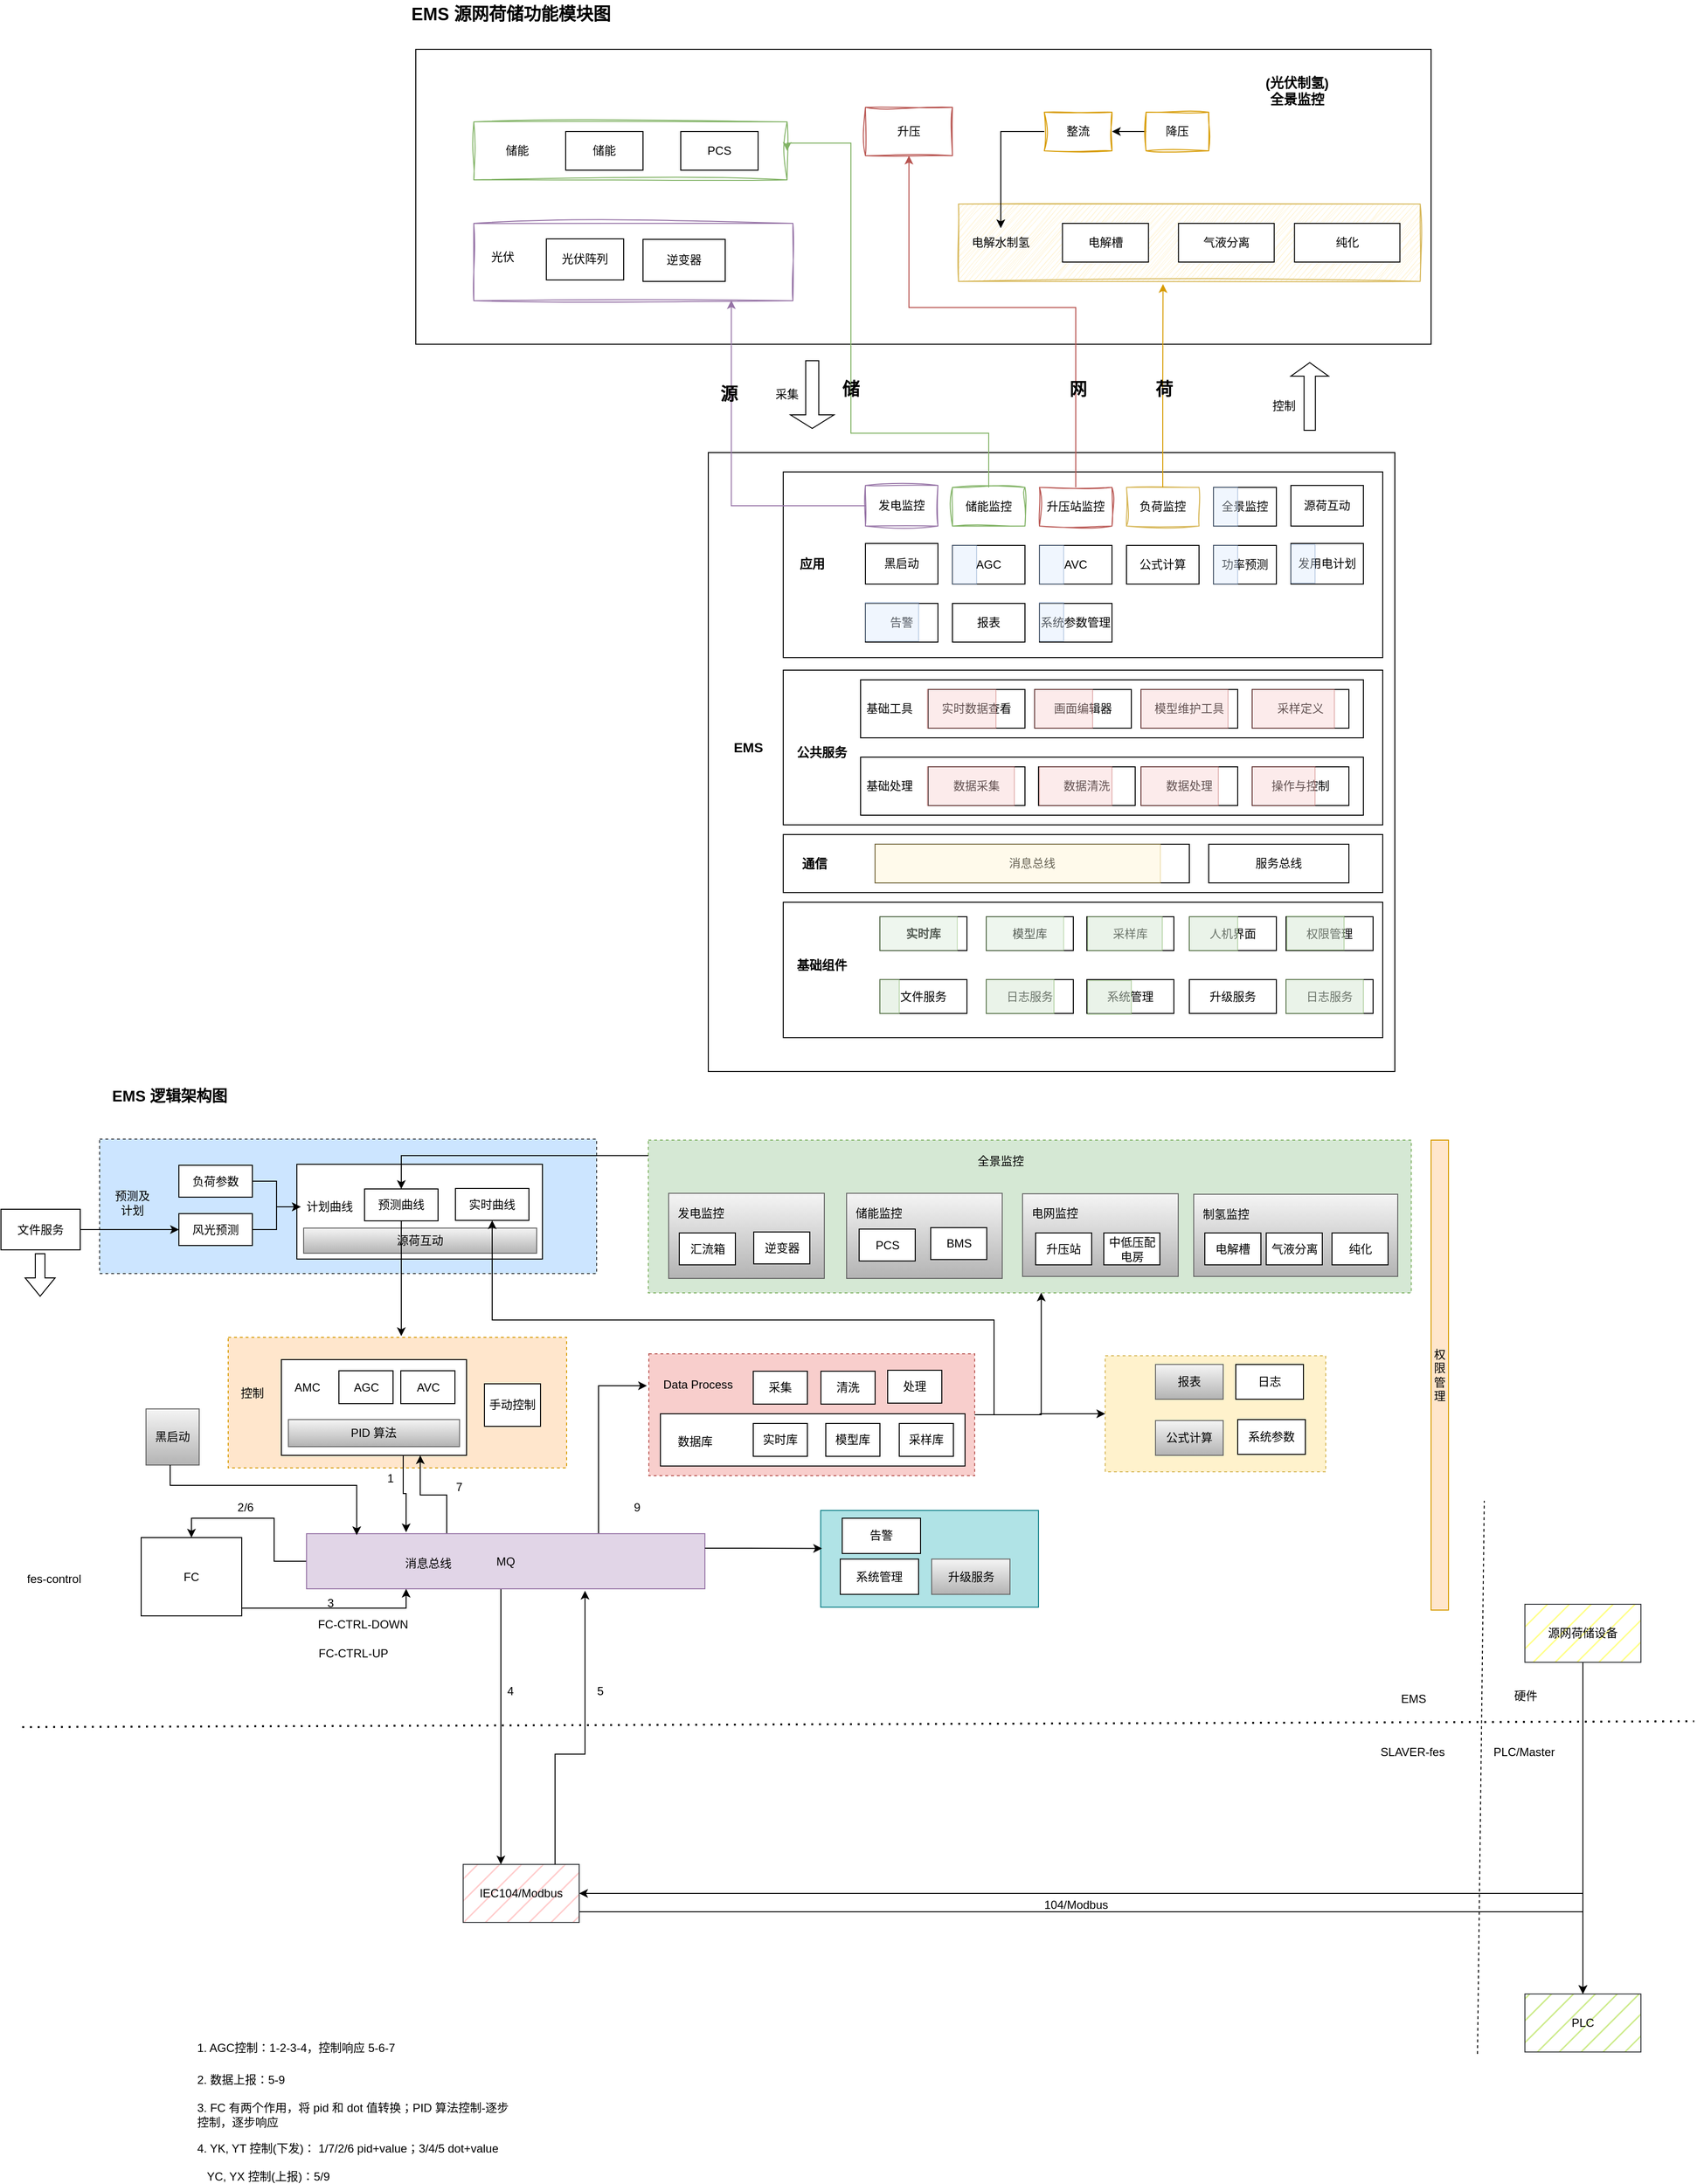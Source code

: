 <mxfile version="24.5.5" type="github">
  <diagram name="第 1 页" id="smMwHirfsZ6QMiGASpG9">
    <mxGraphModel dx="2466" dy="1519" grid="0" gridSize="10" guides="1" tooltips="1" connect="1" arrows="1" fold="1" page="0" pageScale="1" pageWidth="827" pageHeight="1169" math="0" shadow="0">
      <root>
        <mxCell id="0" />
        <mxCell id="1" parent="0" />
        <mxCell id="14JraEPWUSEua7F9-H_o-66" value="" style="rounded=0;whiteSpace=wrap;html=1;dashed=1;fillColor=#d5e8d4;strokeColor=#82b366;" vertex="1" parent="1">
          <mxGeometry x="340.5" y="1151" width="789" height="158" as="geometry" />
        </mxCell>
        <mxCell id="14JraEPWUSEua7F9-H_o-28" value="" style="rounded=0;whiteSpace=wrap;html=1;dashed=1;fillColor=#ffe6cc;strokeColor=#d79b00;" vertex="1" parent="1">
          <mxGeometry x="-94" y="1355" width="350" height="135" as="geometry" />
        </mxCell>
        <mxCell id="14JraEPWUSEua7F9-H_o-19" value="" style="rounded=0;whiteSpace=wrap;html=1;dashed=1;fillColor=#cce5ff;strokeColor=#36393d;fillStyle=solid;" vertex="1" parent="1">
          <mxGeometry x="-227" y="1150" width="514" height="139" as="geometry" />
        </mxCell>
        <mxCell id="14JraEPWUSEua7F9-H_o-15" value="" style="rounded=0;whiteSpace=wrap;html=1;" vertex="1" parent="1">
          <mxGeometry x="-23" y="1176" width="254" height="98" as="geometry" />
        </mxCell>
        <mxCell id="XLei9tXY5pJdT6jj4i4X-126" value="" style="rounded=0;whiteSpace=wrap;html=1;" parent="1" vertex="1">
          <mxGeometry x="100" y="23" width="1050" height="305" as="geometry" />
        </mxCell>
        <mxCell id="XLei9tXY5pJdT6jj4i4X-117" value="" style="rounded=0;whiteSpace=wrap;html=1;" parent="1" vertex="1">
          <mxGeometry x="402.5" y="440" width="710" height="640" as="geometry" />
        </mxCell>
        <mxCell id="XLei9tXY5pJdT6jj4i4X-113" value="" style="rounded=0;whiteSpace=wrap;html=1;fillColor=none;strokeColor=#9673a6;sketch=1;curveFitting=1;jiggle=2;" parent="1" vertex="1">
          <mxGeometry x="160" y="203" width="330" height="80" as="geometry" />
        </mxCell>
        <mxCell id="XLei9tXY5pJdT6jj4i4X-2" value="" style="rounded=0;whiteSpace=wrap;html=1;" parent="1" vertex="1">
          <mxGeometry x="480" y="905" width="620" height="140" as="geometry" />
        </mxCell>
        <mxCell id="XLei9tXY5pJdT6jj4i4X-3" value="文件服务" style="rounded=0;whiteSpace=wrap;html=1;" parent="1" vertex="1">
          <mxGeometry x="580" y="985" width="90" height="35" as="geometry" />
        </mxCell>
        <mxCell id="XLei9tXY5pJdT6jj4i4X-4" value="&lt;b&gt;实时库&lt;/b&gt;" style="rounded=0;whiteSpace=wrap;html=1;" parent="1" vertex="1">
          <mxGeometry x="580" y="920" width="90" height="35" as="geometry" />
        </mxCell>
        <mxCell id="XLei9tXY5pJdT6jj4i4X-5" value="日志服务" style="rounded=0;whiteSpace=wrap;html=1;" parent="1" vertex="1">
          <mxGeometry x="690" y="985" width="90" height="35" as="geometry" />
        </mxCell>
        <mxCell id="XLei9tXY5pJdT6jj4i4X-6" value="模型库" style="rounded=0;whiteSpace=wrap;html=1;" parent="1" vertex="1">
          <mxGeometry x="690" y="920" width="90" height="35" as="geometry" />
        </mxCell>
        <mxCell id="XLei9tXY5pJdT6jj4i4X-7" value="采样库" style="rounded=0;whiteSpace=wrap;html=1;" parent="1" vertex="1">
          <mxGeometry x="794" y="920" width="90" height="35" as="geometry" />
        </mxCell>
        <mxCell id="XLei9tXY5pJdT6jj4i4X-8" value="人机界面" style="rounded=0;whiteSpace=wrap;html=1;" parent="1" vertex="1">
          <mxGeometry x="900" y="920" width="90" height="35" as="geometry" />
        </mxCell>
        <mxCell id="XLei9tXY5pJdT6jj4i4X-9" value="权限管理" style="rounded=0;whiteSpace=wrap;html=1;" parent="1" vertex="1">
          <mxGeometry x="1000" y="920" width="90" height="35" as="geometry" />
        </mxCell>
        <mxCell id="XLei9tXY5pJdT6jj4i4X-10" value="系统管理" style="rounded=0;whiteSpace=wrap;html=1;" parent="1" vertex="1">
          <mxGeometry x="794" y="985" width="90" height="35" as="geometry" />
        </mxCell>
        <mxCell id="XLei9tXY5pJdT6jj4i4X-11" value="升级服务" style="rounded=0;whiteSpace=wrap;html=1;" parent="1" vertex="1">
          <mxGeometry x="900" y="985" width="90" height="35" as="geometry" />
        </mxCell>
        <mxCell id="XLei9tXY5pJdT6jj4i4X-12" value="日志服务" style="rounded=0;whiteSpace=wrap;html=1;" parent="1" vertex="1">
          <mxGeometry x="1000" y="985" width="90" height="35" as="geometry" />
        </mxCell>
        <mxCell id="XLei9tXY5pJdT6jj4i4X-13" value="&lt;b style=&quot;font-size: 13px;&quot;&gt;基础组件&lt;/b&gt;" style="text;html=1;align=center;verticalAlign=middle;whiteSpace=wrap;rounded=0;fontSize=13;" parent="1" vertex="1">
          <mxGeometry x="490" y="955" width="60" height="30" as="geometry" />
        </mxCell>
        <mxCell id="XLei9tXY5pJdT6jj4i4X-14" value="" style="rounded=0;whiteSpace=wrap;html=1;opacity=50;fillColor=#d5e8d4;strokeColor=#82b366;" parent="1" vertex="1">
          <mxGeometry x="1001" y="919.5" width="59" height="35" as="geometry" />
        </mxCell>
        <mxCell id="XLei9tXY5pJdT6jj4i4X-16" value="" style="rounded=0;whiteSpace=wrap;html=1;fillColor=#d5e8d4;strokeColor=#82b366;opacity=50;" parent="1" vertex="1">
          <mxGeometry x="900" y="920" width="50" height="35" as="geometry" />
        </mxCell>
        <mxCell id="XLei9tXY5pJdT6jj4i4X-17" value="" style="rounded=0;whiteSpace=wrap;html=1;fillColor=#d5e8d4;strokeColor=#82b366;opacity=50;" parent="1" vertex="1">
          <mxGeometry x="580" y="985" width="20" height="35" as="geometry" />
        </mxCell>
        <mxCell id="XLei9tXY5pJdT6jj4i4X-18" value="" style="rounded=0;whiteSpace=wrap;html=1;fillColor=#d5e8d4;strokeColor=#82b366;opacity=50;" parent="1" vertex="1">
          <mxGeometry x="690" y="985" width="70" height="35" as="geometry" />
        </mxCell>
        <mxCell id="XLei9tXY5pJdT6jj4i4X-19" value="" style="rounded=0;whiteSpace=wrap;html=1;fillColor=#d5e8d4;strokeColor=#82b366;opacity=50;" parent="1" vertex="1">
          <mxGeometry x="795" y="986" width="45" height="35" as="geometry" />
        </mxCell>
        <mxCell id="XLei9tXY5pJdT6jj4i4X-20" value="" style="rounded=0;whiteSpace=wrap;html=1;fillColor=#d5e8d4;strokeColor=#82b366;opacity=50;" parent="1" vertex="1">
          <mxGeometry x="1000" y="985" width="80" height="35" as="geometry" />
        </mxCell>
        <mxCell id="XLei9tXY5pJdT6jj4i4X-22" value="" style="rounded=0;whiteSpace=wrap;html=1;opacity=40;fillColor=#d5e8d4;strokeColor=#82b366;" parent="1" vertex="1">
          <mxGeometry x="580" y="920" width="80" height="35" as="geometry" />
        </mxCell>
        <mxCell id="XLei9tXY5pJdT6jj4i4X-23" value="" style="rounded=0;whiteSpace=wrap;html=1;opacity=40;fillColor=#d5e8d4;strokeColor=#82b366;" parent="1" vertex="1">
          <mxGeometry x="690" y="920" width="80" height="35" as="geometry" />
        </mxCell>
        <mxCell id="XLei9tXY5pJdT6jj4i4X-24" value="" style="rounded=0;whiteSpace=wrap;html=1;opacity=50;fillColor=#d5e8d4;strokeColor=#82b366;" parent="1" vertex="1">
          <mxGeometry x="795" y="920" width="77" height="35" as="geometry" />
        </mxCell>
        <mxCell id="XLei9tXY5pJdT6jj4i4X-25" value="" style="rounded=0;whiteSpace=wrap;html=1;" parent="1" vertex="1">
          <mxGeometry x="480" y="835" width="620" height="60" as="geometry" />
        </mxCell>
        <mxCell id="XLei9tXY5pJdT6jj4i4X-26" value="消息总线" style="rounded=0;whiteSpace=wrap;html=1;" parent="1" vertex="1">
          <mxGeometry x="575" y="845" width="325" height="40" as="geometry" />
        </mxCell>
        <mxCell id="XLei9tXY5pJdT6jj4i4X-27" value="服务总线" style="rounded=0;whiteSpace=wrap;html=1;" parent="1" vertex="1">
          <mxGeometry x="920" y="845" width="145" height="40" as="geometry" />
        </mxCell>
        <mxCell id="XLei9tXY5pJdT6jj4i4X-28" value="" style="rounded=0;whiteSpace=wrap;html=1;fillColor=#fff2cc;strokeColor=#d6b656;opacity=40;" parent="1" vertex="1">
          <mxGeometry x="575" y="845" width="295" height="40" as="geometry" />
        </mxCell>
        <mxCell id="XLei9tXY5pJdT6jj4i4X-29" value="&lt;b style=&quot;font-size: 13px;&quot;&gt;通信&lt;/b&gt;" style="text;html=1;align=center;verticalAlign=middle;whiteSpace=wrap;rounded=0;fontSize=13;" parent="1" vertex="1">
          <mxGeometry x="484" y="850" width="57" height="30" as="geometry" />
        </mxCell>
        <mxCell id="XLei9tXY5pJdT6jj4i4X-30" value="" style="rounded=0;whiteSpace=wrap;html=1;" parent="1" vertex="1">
          <mxGeometry x="480" y="665" width="620" height="160" as="geometry" />
        </mxCell>
        <mxCell id="XLei9tXY5pJdT6jj4i4X-31" value="" style="rounded=0;whiteSpace=wrap;html=1;" parent="1" vertex="1">
          <mxGeometry x="560" y="675" width="520" height="60" as="geometry" />
        </mxCell>
        <mxCell id="XLei9tXY5pJdT6jj4i4X-34" value="实时数据查看" style="rounded=0;whiteSpace=wrap;html=1;" parent="1" vertex="1">
          <mxGeometry x="630" y="685" width="100" height="40" as="geometry" />
        </mxCell>
        <mxCell id="XLei9tXY5pJdT6jj4i4X-35" value="画面编辑器" style="rounded=0;whiteSpace=wrap;html=1;" parent="1" vertex="1">
          <mxGeometry x="740" y="685" width="100" height="40" as="geometry" />
        </mxCell>
        <mxCell id="XLei9tXY5pJdT6jj4i4X-36" value="模型维护工具" style="rounded=0;whiteSpace=wrap;html=1;" parent="1" vertex="1">
          <mxGeometry x="850" y="685" width="100" height="40" as="geometry" />
        </mxCell>
        <mxCell id="XLei9tXY5pJdT6jj4i4X-37" value="采样定义" style="rounded=0;whiteSpace=wrap;html=1;" parent="1" vertex="1">
          <mxGeometry x="965" y="685" width="100" height="40" as="geometry" />
        </mxCell>
        <mxCell id="XLei9tXY5pJdT6jj4i4X-38" value="基础工具" style="text;html=1;align=center;verticalAlign=middle;whiteSpace=wrap;rounded=0;" parent="1" vertex="1">
          <mxGeometry x="560" y="690" width="60" height="30" as="geometry" />
        </mxCell>
        <mxCell id="XLei9tXY5pJdT6jj4i4X-39" value="" style="rounded=0;whiteSpace=wrap;html=1;" parent="1" vertex="1">
          <mxGeometry x="560" y="755" width="520" height="60" as="geometry" />
        </mxCell>
        <mxCell id="XLei9tXY5pJdT6jj4i4X-40" value="基础处理" style="text;html=1;align=center;verticalAlign=middle;whiteSpace=wrap;rounded=0;" parent="1" vertex="1">
          <mxGeometry x="560" y="770" width="60" height="30" as="geometry" />
        </mxCell>
        <mxCell id="XLei9tXY5pJdT6jj4i4X-41" value="数据采集" style="rounded=0;whiteSpace=wrap;html=1;" parent="1" vertex="1">
          <mxGeometry x="630" y="765" width="100" height="40" as="geometry" />
        </mxCell>
        <mxCell id="XLei9tXY5pJdT6jj4i4X-42" value="数据清洗" style="rounded=0;whiteSpace=wrap;html=1;" parent="1" vertex="1">
          <mxGeometry x="744" y="765" width="100" height="40" as="geometry" />
        </mxCell>
        <mxCell id="XLei9tXY5pJdT6jj4i4X-43" value="数据处理" style="rounded=0;whiteSpace=wrap;html=1;" parent="1" vertex="1">
          <mxGeometry x="850" y="765" width="100" height="40" as="geometry" />
        </mxCell>
        <mxCell id="XLei9tXY5pJdT6jj4i4X-44" value="操作与控制" style="rounded=0;whiteSpace=wrap;html=1;" parent="1" vertex="1">
          <mxGeometry x="965" y="765" width="100" height="40" as="geometry" />
        </mxCell>
        <mxCell id="XLei9tXY5pJdT6jj4i4X-45" value="&lt;b style=&quot;font-size: 13px;&quot;&gt;公共服务&lt;/b&gt;" style="text;html=1;align=center;verticalAlign=middle;whiteSpace=wrap;rounded=0;fontSize=13;" parent="1" vertex="1">
          <mxGeometry x="490" y="735" width="60" height="30" as="geometry" />
        </mxCell>
        <mxCell id="XLei9tXY5pJdT6jj4i4X-46" value="" style="rounded=0;whiteSpace=wrap;html=1;fillColor=#f8cecc;strokeColor=#b85450;opacity=40;" parent="1" vertex="1">
          <mxGeometry x="629" y="765" width="90" height="40" as="geometry" />
        </mxCell>
        <mxCell id="XLei9tXY5pJdT6jj4i4X-49" value="" style="rounded=0;whiteSpace=wrap;html=1;fillColor=#f8cecc;strokeColor=#b85450;opacity=40;" parent="1" vertex="1">
          <mxGeometry x="745" y="765" width="75" height="40" as="geometry" />
        </mxCell>
        <mxCell id="XLei9tXY5pJdT6jj4i4X-50" value="" style="rounded=0;whiteSpace=wrap;html=1;fillColor=#f8cecc;strokeColor=#b85450;opacity=40;" parent="1" vertex="1">
          <mxGeometry x="850" y="765" width="80" height="40" as="geometry" />
        </mxCell>
        <mxCell id="XLei9tXY5pJdT6jj4i4X-51" value="" style="rounded=0;whiteSpace=wrap;html=1;fillColor=#f8cecc;strokeColor=#b85450;opacity=40;" parent="1" vertex="1">
          <mxGeometry x="965" y="765" width="65" height="40" as="geometry" />
        </mxCell>
        <mxCell id="XLei9tXY5pJdT6jj4i4X-52" value="" style="rounded=0;whiteSpace=wrap;html=1;fillColor=#f8cecc;strokeColor=#b85450;opacity=40;" parent="1" vertex="1">
          <mxGeometry x="850" y="685" width="90" height="40" as="geometry" />
        </mxCell>
        <mxCell id="XLei9tXY5pJdT6jj4i4X-53" value="" style="rounded=0;whiteSpace=wrap;html=1;fillColor=#f8cecc;strokeColor=#b85450;opacity=40;" parent="1" vertex="1">
          <mxGeometry x="740" y="685" width="60" height="40" as="geometry" />
        </mxCell>
        <mxCell id="XLei9tXY5pJdT6jj4i4X-54" value="" style="rounded=0;whiteSpace=wrap;html=1;fillColor=#f8cecc;strokeColor=#b85450;opacity=40;" parent="1" vertex="1">
          <mxGeometry x="629" y="685" width="71" height="40" as="geometry" />
        </mxCell>
        <mxCell id="XLei9tXY5pJdT6jj4i4X-55" value="" style="rounded=0;whiteSpace=wrap;html=1;fillColor=#f8cecc;strokeColor=#b85450;opacity=40;" parent="1" vertex="1">
          <mxGeometry x="965" y="685" width="85" height="40" as="geometry" />
        </mxCell>
        <mxCell id="XLei9tXY5pJdT6jj4i4X-56" value="" style="rounded=0;whiteSpace=wrap;html=1;" parent="1" vertex="1">
          <mxGeometry x="480" y="460" width="620" height="192" as="geometry" />
        </mxCell>
        <mxCell id="XLei9tXY5pJdT6jj4i4X-57" value="发电监控" style="rounded=0;whiteSpace=wrap;html=1;fillColor=none;strokeColor=#9673a6;sketch=1;curveFitting=1;jiggle=2;" parent="1" vertex="1">
          <mxGeometry x="565" y="474" width="75" height="42" as="geometry" />
        </mxCell>
        <mxCell id="q_sPKe8q3S3xJa5Jk6cZ-3" style="edgeStyle=orthogonalEdgeStyle;rounded=0;orthogonalLoop=1;jettySize=auto;html=1;entryX=1;entryY=0.5;entryDx=0;entryDy=0;fillColor=#d5e8d4;strokeColor=#82b366;" parent="1" source="XLei9tXY5pJdT6jj4i4X-61" target="XLei9tXY5pJdT6jj4i4X-111" edge="1">
          <mxGeometry relative="1" as="geometry">
            <Array as="points">
              <mxPoint x="693" y="420" />
              <mxPoint x="550" y="420" />
              <mxPoint x="550" y="120" />
            </Array>
          </mxGeometry>
        </mxCell>
        <mxCell id="XLei9tXY5pJdT6jj4i4X-61" value="储能监控" style="rounded=0;whiteSpace=wrap;html=1;fillColor=none;strokeColor=#82b366;sketch=1;curveFitting=1;jiggle=2;" parent="1" vertex="1">
          <mxGeometry x="655" y="476" width="75" height="40" as="geometry" />
        </mxCell>
        <mxCell id="XLei9tXY5pJdT6jj4i4X-124" style="edgeStyle=orthogonalEdgeStyle;rounded=0;orthogonalLoop=1;jettySize=auto;html=1;entryX=0.5;entryY=1;entryDx=0;entryDy=0;fillColor=#f8cecc;strokeColor=#b85450;" parent="1" source="XLei9tXY5pJdT6jj4i4X-62" target="XLei9tXY5pJdT6jj4i4X-110" edge="1">
          <mxGeometry relative="1" as="geometry">
            <Array as="points">
              <mxPoint x="783" y="290" />
              <mxPoint x="610" y="290" />
            </Array>
          </mxGeometry>
        </mxCell>
        <mxCell id="XLei9tXY5pJdT6jj4i4X-62" value="升压站监控" style="rounded=0;whiteSpace=wrap;html=1;fillColor=none;strokeColor=#b85450;sketch=1;curveFitting=1;jiggle=2;" parent="1" vertex="1">
          <mxGeometry x="745" y="476" width="75" height="40" as="geometry" />
        </mxCell>
        <mxCell id="XLei9tXY5pJdT6jj4i4X-63" value="全景监控" style="rounded=0;whiteSpace=wrap;html=1;" parent="1" vertex="1">
          <mxGeometry x="925" y="476" width="65" height="40" as="geometry" />
        </mxCell>
        <mxCell id="XLei9tXY5pJdT6jj4i4X-64" value="源荷互动" style="rounded=0;whiteSpace=wrap;html=1;" parent="1" vertex="1">
          <mxGeometry x="1005" y="474" width="75" height="42" as="geometry" />
        </mxCell>
        <mxCell id="XLei9tXY5pJdT6jj4i4X-76" value="负荷监控" style="rounded=0;whiteSpace=wrap;html=1;fillColor=none;strokeColor=#d6b656;shadow=0;glass=0;sketch=1;curveFitting=1;jiggle=2;" parent="1" vertex="1">
          <mxGeometry x="835" y="476" width="75" height="40" as="geometry" />
        </mxCell>
        <mxCell id="XLei9tXY5pJdT6jj4i4X-77" value="黑启动" style="rounded=0;whiteSpace=wrap;html=1;" parent="1" vertex="1">
          <mxGeometry x="565" y="534" width="75" height="42" as="geometry" />
        </mxCell>
        <mxCell id="XLei9tXY5pJdT6jj4i4X-78" value="AGC" style="rounded=0;whiteSpace=wrap;html=1;" parent="1" vertex="1">
          <mxGeometry x="655" y="536" width="75" height="40" as="geometry" />
        </mxCell>
        <mxCell id="XLei9tXY5pJdT6jj4i4X-79" value="AVC" style="rounded=0;whiteSpace=wrap;html=1;" parent="1" vertex="1">
          <mxGeometry x="745" y="536" width="75" height="40" as="geometry" />
        </mxCell>
        <mxCell id="XLei9tXY5pJdT6jj4i4X-80" value="功率预测" style="rounded=0;whiteSpace=wrap;html=1;" parent="1" vertex="1">
          <mxGeometry x="925" y="536" width="65" height="40" as="geometry" />
        </mxCell>
        <mxCell id="XLei9tXY5pJdT6jj4i4X-81" value="发用电计划" style="rounded=0;whiteSpace=wrap;html=1;" parent="1" vertex="1">
          <mxGeometry x="1005" y="534" width="75" height="42" as="geometry" />
        </mxCell>
        <mxCell id="XLei9tXY5pJdT6jj4i4X-82" value="公式计算" style="rounded=0;whiteSpace=wrap;html=1;" parent="1" vertex="1">
          <mxGeometry x="835" y="536" width="75" height="40" as="geometry" />
        </mxCell>
        <mxCell id="XLei9tXY5pJdT6jj4i4X-84" value="告警" style="rounded=0;whiteSpace=wrap;html=1;" parent="1" vertex="1">
          <mxGeometry x="565" y="596" width="75" height="40" as="geometry" />
        </mxCell>
        <mxCell id="XLei9tXY5pJdT6jj4i4X-85" value="报表" style="rounded=0;whiteSpace=wrap;html=1;" parent="1" vertex="1">
          <mxGeometry x="655" y="596" width="75" height="40" as="geometry" />
        </mxCell>
        <mxCell id="XLei9tXY5pJdT6jj4i4X-88" value="系统参数管理" style="rounded=0;whiteSpace=wrap;html=1;" parent="1" vertex="1">
          <mxGeometry x="745" y="596" width="75" height="40" as="geometry" />
        </mxCell>
        <mxCell id="XLei9tXY5pJdT6jj4i4X-89" value="" style="rounded=0;whiteSpace=wrap;html=1;fillColor=#dae8fc;strokeColor=#6c8ebf;opacity=40;" parent="1" vertex="1">
          <mxGeometry x="655" y="536" width="25" height="40" as="geometry" />
        </mxCell>
        <mxCell id="XLei9tXY5pJdT6jj4i4X-90" value="" style="rounded=0;whiteSpace=wrap;html=1;fillColor=#dae8fc;strokeColor=#6c8ebf;opacity=40;" parent="1" vertex="1">
          <mxGeometry x="745" y="536" width="25" height="40" as="geometry" />
        </mxCell>
        <mxCell id="XLei9tXY5pJdT6jj4i4X-91" value="" style="rounded=0;whiteSpace=wrap;html=1;fillColor=#dae8fc;strokeColor=#6c8ebf;opacity=40;" parent="1" vertex="1">
          <mxGeometry x="925" y="536" width="25" height="40" as="geometry" />
        </mxCell>
        <mxCell id="XLei9tXY5pJdT6jj4i4X-92" value="" style="rounded=0;whiteSpace=wrap;html=1;fillColor=#dae8fc;strokeColor=#6c8ebf;opacity=40;" parent="1" vertex="1">
          <mxGeometry x="1005" y="535" width="25" height="40" as="geometry" />
        </mxCell>
        <mxCell id="XLei9tXY5pJdT6jj4i4X-93" value="" style="rounded=0;whiteSpace=wrap;html=1;fillColor=#dae8fc;strokeColor=#6c8ebf;opacity=40;" parent="1" vertex="1">
          <mxGeometry x="565" y="595" width="55" height="40" as="geometry" />
        </mxCell>
        <mxCell id="XLei9tXY5pJdT6jj4i4X-94" value="&lt;b style=&quot;font-size: 13px;&quot;&gt;应用&lt;/b&gt;" style="text;html=1;align=center;verticalAlign=middle;whiteSpace=wrap;rounded=0;fontSize=13;" parent="1" vertex="1">
          <mxGeometry x="480" y="540" width="60" height="30" as="geometry" />
        </mxCell>
        <mxCell id="XLei9tXY5pJdT6jj4i4X-95" value="" style="rounded=0;whiteSpace=wrap;html=1;fillColor=#dae8fc;strokeColor=#6c8ebf;opacity=40;" parent="1" vertex="1">
          <mxGeometry x="925" y="476" width="25" height="40" as="geometry" />
        </mxCell>
        <mxCell id="XLei9tXY5pJdT6jj4i4X-96" value="" style="rounded=0;whiteSpace=wrap;html=1;fillColor=#dae8fc;strokeColor=#6c8ebf;opacity=40;" parent="1" vertex="1">
          <mxGeometry x="745" y="595" width="25" height="40" as="geometry" />
        </mxCell>
        <mxCell id="XLei9tXY5pJdT6jj4i4X-97" value="" style="rounded=0;whiteSpace=wrap;html=1;fillColor=#fff2cc;strokeColor=#d6b656;sketch=1;curveFitting=1;jiggle=2;" parent="1" vertex="1">
          <mxGeometry x="661.25" y="183" width="477.5" height="80" as="geometry" />
        </mxCell>
        <mxCell id="XLei9tXY5pJdT6jj4i4X-98" value="电解槽" style="rounded=0;whiteSpace=wrap;html=1;" parent="1" vertex="1">
          <mxGeometry x="768.75" y="203" width="89" height="40" as="geometry" />
        </mxCell>
        <mxCell id="XLei9tXY5pJdT6jj4i4X-99" value="气液分离" style="rounded=0;whiteSpace=wrap;html=1;" parent="1" vertex="1">
          <mxGeometry x="888.75" y="203" width="99" height="40" as="geometry" />
        </mxCell>
        <mxCell id="XLei9tXY5pJdT6jj4i4X-100" value="纯化" style="rounded=0;whiteSpace=wrap;html=1;" parent="1" vertex="1">
          <mxGeometry x="1008.75" y="203" width="109" height="40" as="geometry" />
        </mxCell>
        <mxCell id="XLei9tXY5pJdT6jj4i4X-104" value="电解水制氢" style="text;html=1;align=center;verticalAlign=middle;whiteSpace=wrap;rounded=0;" parent="1" vertex="1">
          <mxGeometry x="670" y="208" width="70" height="30" as="geometry" />
        </mxCell>
        <mxCell id="XLei9tXY5pJdT6jj4i4X-107" value="光伏阵列" style="rounded=0;whiteSpace=wrap;html=1;" parent="1" vertex="1">
          <mxGeometry x="235" y="219" width="80" height="42.5" as="geometry" />
        </mxCell>
        <mxCell id="XLei9tXY5pJdT6jj4i4X-108" value="逆变器" style="rounded=0;whiteSpace=wrap;html=1;" parent="1" vertex="1">
          <mxGeometry x="335" y="219.5" width="85" height="43.5" as="geometry" />
        </mxCell>
        <mxCell id="XLei9tXY5pJdT6jj4i4X-110" value="升压" style="rounded=0;whiteSpace=wrap;html=1;fillColor=none;strokeColor=#b85450;sketch=1;curveFitting=1;jiggle=2;" parent="1" vertex="1">
          <mxGeometry x="565" y="83" width="90" height="50" as="geometry" />
        </mxCell>
        <mxCell id="XLei9tXY5pJdT6jj4i4X-111" value="" style="rounded=0;whiteSpace=wrap;html=1;fillColor=none;strokeColor=#82b366;sketch=1;curveFitting=1;jiggle=2;" parent="1" vertex="1">
          <mxGeometry x="160" y="98" width="324" height="60" as="geometry" />
        </mxCell>
        <mxCell id="XLei9tXY5pJdT6jj4i4X-112" value="光伏" style="text;html=1;align=center;verticalAlign=middle;whiteSpace=wrap;rounded=0;" parent="1" vertex="1">
          <mxGeometry x="160" y="223" width="60" height="30" as="geometry" />
        </mxCell>
        <mxCell id="XLei9tXY5pJdT6jj4i4X-114" value="储能" style="rounded=0;whiteSpace=wrap;html=1;" parent="1" vertex="1">
          <mxGeometry x="255" y="108" width="80" height="40" as="geometry" />
        </mxCell>
        <mxCell id="XLei9tXY5pJdT6jj4i4X-115" value="PCS" style="rounded=0;whiteSpace=wrap;html=1;" parent="1" vertex="1">
          <mxGeometry x="374" y="108" width="80" height="40" as="geometry" />
        </mxCell>
        <mxCell id="XLei9tXY5pJdT6jj4i4X-130" value="" style="edgeStyle=orthogonalEdgeStyle;rounded=0;orthogonalLoop=1;jettySize=auto;html=1;" parent="1" source="XLei9tXY5pJdT6jj4i4X-116" target="XLei9tXY5pJdT6jj4i4X-104" edge="1">
          <mxGeometry relative="1" as="geometry" />
        </mxCell>
        <mxCell id="XLei9tXY5pJdT6jj4i4X-116" value="整流" style="rounded=0;whiteSpace=wrap;html=1;fillColor=none;strokeColor=#d79b00;sketch=1;curveFitting=1;jiggle=2;" parent="1" vertex="1">
          <mxGeometry x="750" y="88" width="70" height="40" as="geometry" />
        </mxCell>
        <mxCell id="XLei9tXY5pJdT6jj4i4X-119" value="&lt;b style=&quot;font-size: 14px;&quot;&gt;&lt;font style=&quot;font-size: 14px;&quot;&gt;EMS&lt;/font&gt;&lt;/b&gt;" style="text;html=1;align=center;verticalAlign=middle;whiteSpace=wrap;rounded=0;fontSize=14;" parent="1" vertex="1">
          <mxGeometry x="414" y="730" width="60" height="30" as="geometry" />
        </mxCell>
        <mxCell id="XLei9tXY5pJdT6jj4i4X-121" style="edgeStyle=orthogonalEdgeStyle;rounded=0;orthogonalLoop=1;jettySize=auto;html=1;entryX=0.807;entryY=0.994;entryDx=0;entryDy=0;entryPerimeter=0;fillColor=#e1d5e7;strokeColor=#9673a6;" parent="1" source="XLei9tXY5pJdT6jj4i4X-57" target="XLei9tXY5pJdT6jj4i4X-113" edge="1">
          <mxGeometry relative="1" as="geometry" />
        </mxCell>
        <mxCell id="XLei9tXY5pJdT6jj4i4X-125" style="edgeStyle=orthogonalEdgeStyle;rounded=0;orthogonalLoop=1;jettySize=auto;html=1;entryX=0.443;entryY=1.035;entryDx=0;entryDy=0;entryPerimeter=0;fillColor=#ffe6cc;strokeColor=#d79b00;" parent="1" source="XLei9tXY5pJdT6jj4i4X-76" target="XLei9tXY5pJdT6jj4i4X-97" edge="1">
          <mxGeometry relative="1" as="geometry" />
        </mxCell>
        <mxCell id="XLei9tXY5pJdT6jj4i4X-131" value="&lt;b style=&quot;font-size: 14px;&quot;&gt;(光伏制氢)&lt;/b&gt;&lt;div&gt;&lt;b style=&quot;font-size: 14px;&quot;&gt;全景监控&lt;/b&gt;&lt;/div&gt;" style="text;html=1;align=center;verticalAlign=middle;whiteSpace=wrap;rounded=0;fontSize=14;" parent="1" vertex="1">
          <mxGeometry x="963" y="53" width="97" height="25" as="geometry" />
        </mxCell>
        <mxCell id="XLei9tXY5pJdT6jj4i4X-134" value="" style="shape=singleArrow;direction=south;whiteSpace=wrap;html=1;" parent="1" vertex="1">
          <mxGeometry x="487.5" y="345" width="45" height="70" as="geometry" />
        </mxCell>
        <mxCell id="XLei9tXY5pJdT6jj4i4X-135" value="" style="shape=singleArrow;direction=north;whiteSpace=wrap;html=1;" parent="1" vertex="1">
          <mxGeometry x="1005" y="347" width="39" height="70" as="geometry" />
        </mxCell>
        <mxCell id="XLei9tXY5pJdT6jj4i4X-136" value="采集" style="text;html=1;align=center;verticalAlign=middle;whiteSpace=wrap;rounded=0;" parent="1" vertex="1">
          <mxGeometry x="454" y="365" width="60" height="30" as="geometry" />
        </mxCell>
        <mxCell id="XLei9tXY5pJdT6jj4i4X-137" value="控制" style="text;html=1;align=center;verticalAlign=middle;whiteSpace=wrap;rounded=0;" parent="1" vertex="1">
          <mxGeometry x="967.5" y="377" width="60" height="30" as="geometry" />
        </mxCell>
        <mxCell id="q_sPKe8q3S3xJa5Jk6cZ-1" value="储能" style="text;html=1;align=center;verticalAlign=middle;whiteSpace=wrap;rounded=0;" parent="1" vertex="1">
          <mxGeometry x="175" y="113" width="60" height="30" as="geometry" />
        </mxCell>
        <mxCell id="q_sPKe8q3S3xJa5Jk6cZ-5" value="" style="edgeStyle=orthogonalEdgeStyle;rounded=0;orthogonalLoop=1;jettySize=auto;html=1;" parent="1" source="q_sPKe8q3S3xJa5Jk6cZ-4" target="XLei9tXY5pJdT6jj4i4X-116" edge="1">
          <mxGeometry relative="1" as="geometry" />
        </mxCell>
        <mxCell id="q_sPKe8q3S3xJa5Jk6cZ-4" value="降压" style="rounded=0;whiteSpace=wrap;html=1;fillColor=none;strokeColor=#d79b00;sketch=1;curveFitting=1;jiggle=2;" parent="1" vertex="1">
          <mxGeometry x="855.25" y="88" width="64.75" height="40" as="geometry" />
        </mxCell>
        <mxCell id="q_sPKe8q3S3xJa5Jk6cZ-17" value="源" style="text;html=1;align=center;verticalAlign=middle;whiteSpace=wrap;rounded=0;fontSize=18;fontStyle=1" parent="1" vertex="1">
          <mxGeometry x="394" y="365" width="60" height="30" as="geometry" />
        </mxCell>
        <mxCell id="q_sPKe8q3S3xJa5Jk6cZ-18" value="储" style="text;html=1;align=center;verticalAlign=middle;whiteSpace=wrap;rounded=0;fontSize=18;fontStyle=1" parent="1" vertex="1">
          <mxGeometry x="520" y="360" width="60" height="30" as="geometry" />
        </mxCell>
        <mxCell id="q_sPKe8q3S3xJa5Jk6cZ-19" value="网" style="text;html=1;align=center;verticalAlign=middle;whiteSpace=wrap;rounded=0;fontSize=18;fontStyle=1" parent="1" vertex="1">
          <mxGeometry x="755" y="360" width="60" height="30" as="geometry" />
        </mxCell>
        <mxCell id="q_sPKe8q3S3xJa5Jk6cZ-20" value="荷" style="text;html=1;align=center;verticalAlign=middle;whiteSpace=wrap;rounded=0;fontSize=18;fontStyle=1" parent="1" vertex="1">
          <mxGeometry x="844" y="360" width="60" height="30" as="geometry" />
        </mxCell>
        <mxCell id="cK4YAzCo4ckdNdjKXCYJ-29" style="edgeStyle=orthogonalEdgeStyle;rounded=0;orthogonalLoop=1;jettySize=auto;html=1;" parent="1" source="cK4YAzCo4ckdNdjKXCYJ-2" target="cK4YAzCo4ckdNdjKXCYJ-3" edge="1">
          <mxGeometry relative="1" as="geometry">
            <Array as="points">
              <mxPoint x="1307" y="1949" />
            </Array>
          </mxGeometry>
        </mxCell>
        <mxCell id="cK4YAzCo4ckdNdjKXCYJ-2" value="IEC104/Modbus" style="rounded=0;whiteSpace=wrap;html=1;fillColor=#ffcccc;strokeColor=#36393d;fillStyle=hatch;" parent="1" vertex="1">
          <mxGeometry x="149" y="1900" width="120" height="60" as="geometry" />
        </mxCell>
        <mxCell id="cK4YAzCo4ckdNdjKXCYJ-11" style="edgeStyle=orthogonalEdgeStyle;rounded=0;orthogonalLoop=1;jettySize=auto;html=1;entryX=1;entryY=0.5;entryDx=0;entryDy=0;" parent="1" source="cK4YAzCo4ckdNdjKXCYJ-3" target="cK4YAzCo4ckdNdjKXCYJ-2" edge="1">
          <mxGeometry relative="1" as="geometry">
            <Array as="points">
              <mxPoint x="458" y="1930" />
              <mxPoint x="458" y="1930" />
            </Array>
          </mxGeometry>
        </mxCell>
        <mxCell id="cK4YAzCo4ckdNdjKXCYJ-3" value="PLC" style="rounded=0;whiteSpace=wrap;html=1;fillColor=#cdeb8b;strokeColor=#36393d;fillStyle=hatch;" parent="1" vertex="1">
          <mxGeometry x="1247" y="2034" width="120" height="60" as="geometry" />
        </mxCell>
        <mxCell id="cK4YAzCo4ckdNdjKXCYJ-7" value="" style="endArrow=none;dashed=1;html=1;dashPattern=1 3;strokeWidth=2;rounded=0;" parent="1" edge="1">
          <mxGeometry width="50" height="50" relative="1" as="geometry">
            <mxPoint x="-307" y="1758" as="sourcePoint" />
            <mxPoint x="1422" y="1752" as="targetPoint" />
          </mxGeometry>
        </mxCell>
        <mxCell id="cK4YAzCo4ckdNdjKXCYJ-8" value="" style="endArrow=none;dashed=1;html=1;rounded=0;" parent="1" edge="1">
          <mxGeometry width="50" height="50" relative="1" as="geometry">
            <mxPoint x="1198" y="2096" as="sourcePoint" />
            <mxPoint x="1205" y="1524" as="targetPoint" />
          </mxGeometry>
        </mxCell>
        <mxCell id="cK4YAzCo4ckdNdjKXCYJ-13" style="edgeStyle=orthogonalEdgeStyle;rounded=0;orthogonalLoop=1;jettySize=auto;html=1;entryX=0.5;entryY=0;entryDx=0;entryDy=0;" parent="1" source="cK4YAzCo4ckdNdjKXCYJ-10" target="cK4YAzCo4ckdNdjKXCYJ-3" edge="1">
          <mxGeometry relative="1" as="geometry" />
        </mxCell>
        <mxCell id="cK4YAzCo4ckdNdjKXCYJ-10" value="源网荷储设备" style="rounded=0;whiteSpace=wrap;html=1;fillColor=#ffff88;strokeColor=#36393d;fillStyle=hatch;" parent="1" vertex="1">
          <mxGeometry x="1247" y="1631" width="120" height="60" as="geometry" />
        </mxCell>
        <mxCell id="cK4YAzCo4ckdNdjKXCYJ-12" value="104/Modbus" style="text;html=1;align=center;verticalAlign=middle;whiteSpace=wrap;rounded=0;" parent="1" vertex="1">
          <mxGeometry x="753" y="1927" width="60" height="30" as="geometry" />
        </mxCell>
        <mxCell id="cK4YAzCo4ckdNdjKXCYJ-14" value="EMS" style="text;html=1;align=center;verticalAlign=middle;whiteSpace=wrap;rounded=0;" parent="1" vertex="1">
          <mxGeometry x="1102" y="1714" width="60" height="30" as="geometry" />
        </mxCell>
        <mxCell id="cK4YAzCo4ckdNdjKXCYJ-15" value="SLAVER-fes" style="text;html=1;align=center;verticalAlign=middle;whiteSpace=wrap;rounded=0;" parent="1" vertex="1">
          <mxGeometry x="1090" y="1769" width="82" height="30" as="geometry" />
        </mxCell>
        <mxCell id="cK4YAzCo4ckdNdjKXCYJ-23" style="edgeStyle=orthogonalEdgeStyle;rounded=0;orthogonalLoop=1;jettySize=auto;html=1;" parent="1" edge="1">
          <mxGeometry relative="1" as="geometry">
            <mxPoint x="87" y="1476" as="sourcePoint" />
            <mxPoint x="90" y="1556.5" as="targetPoint" />
            <Array as="points">
              <mxPoint x="87" y="1516.5" />
              <mxPoint x="90" y="1516.5" />
            </Array>
          </mxGeometry>
        </mxCell>
        <mxCell id="cK4YAzCo4ckdNdjKXCYJ-19" value="" style="rounded=0;whiteSpace=wrap;html=1;" parent="1" vertex="1">
          <mxGeometry x="-39" y="1378" width="191.5" height="99" as="geometry" />
        </mxCell>
        <mxCell id="cK4YAzCo4ckdNdjKXCYJ-26" style="edgeStyle=orthogonalEdgeStyle;rounded=0;orthogonalLoop=1;jettySize=auto;html=1;entryX=0.5;entryY=0;entryDx=0;entryDy=0;" parent="1" source="cK4YAzCo4ckdNdjKXCYJ-20" target="cK4YAzCo4ckdNdjKXCYJ-21" edge="1">
          <mxGeometry relative="1" as="geometry" />
        </mxCell>
        <mxCell id="cK4YAzCo4ckdNdjKXCYJ-28" style="edgeStyle=orthogonalEdgeStyle;rounded=0;orthogonalLoop=1;jettySize=auto;html=1;" parent="1" source="cK4YAzCo4ckdNdjKXCYJ-20" target="cK4YAzCo4ckdNdjKXCYJ-2" edge="1">
          <mxGeometry relative="1" as="geometry">
            <Array as="points">
              <mxPoint x="188" y="1833" />
              <mxPoint x="188" y="1833" />
            </Array>
          </mxGeometry>
        </mxCell>
        <mxCell id="cK4YAzCo4ckdNdjKXCYJ-36" style="edgeStyle=orthogonalEdgeStyle;rounded=0;orthogonalLoop=1;jettySize=auto;html=1;entryX=0.75;entryY=1;entryDx=0;entryDy=0;" parent="1" source="cK4YAzCo4ckdNdjKXCYJ-20" target="cK4YAzCo4ckdNdjKXCYJ-19" edge="1">
          <mxGeometry relative="1" as="geometry">
            <Array as="points">
              <mxPoint x="132" y="1518" />
            </Array>
          </mxGeometry>
        </mxCell>
        <mxCell id="cK4YAzCo4ckdNdjKXCYJ-41" style="edgeStyle=orthogonalEdgeStyle;rounded=0;orthogonalLoop=1;jettySize=auto;html=1;" parent="1" source="cK4YAzCo4ckdNdjKXCYJ-20" edge="1">
          <mxGeometry relative="1" as="geometry">
            <Array as="points">
              <mxPoint x="289" y="1540" />
              <mxPoint x="289" y="1540" />
            </Array>
            <mxPoint x="339" y="1405" as="targetPoint" />
          </mxGeometry>
        </mxCell>
        <mxCell id="cK4YAzCo4ckdNdjKXCYJ-20" value="MQ" style="rounded=0;whiteSpace=wrap;html=1;fillColor=#e1d5e7;strokeColor=#9673a6;" parent="1" vertex="1">
          <mxGeometry x="-13" y="1558" width="412" height="57" as="geometry" />
        </mxCell>
        <mxCell id="14JraEPWUSEua7F9-H_o-90" style="edgeStyle=orthogonalEdgeStyle;rounded=0;orthogonalLoop=1;jettySize=auto;html=1;entryX=0.25;entryY=1;entryDx=0;entryDy=0;" edge="1" parent="1" source="cK4YAzCo4ckdNdjKXCYJ-21" target="cK4YAzCo4ckdNdjKXCYJ-20">
          <mxGeometry relative="1" as="geometry">
            <Array as="points">
              <mxPoint x="90" y="1635" />
            </Array>
          </mxGeometry>
        </mxCell>
        <mxCell id="cK4YAzCo4ckdNdjKXCYJ-21" value="FC" style="rounded=0;whiteSpace=wrap;html=1;" parent="1" vertex="1">
          <mxGeometry x="-184" y="1562" width="104" height="81" as="geometry" />
        </mxCell>
        <mxCell id="14JraEPWUSEua7F9-H_o-87" style="edgeStyle=orthogonalEdgeStyle;rounded=0;orthogonalLoop=1;jettySize=auto;html=1;entryX=0;entryY=0.5;entryDx=0;entryDy=0;" edge="1" parent="1" source="cK4YAzCo4ckdNdjKXCYJ-22" target="14JraEPWUSEua7F9-H_o-76">
          <mxGeometry relative="1" as="geometry" />
        </mxCell>
        <mxCell id="cK4YAzCo4ckdNdjKXCYJ-22" value="" style="rounded=0;whiteSpace=wrap;html=1;dashed=1;fillColor=#f8cecc;strokeColor=#b85450;" parent="1" vertex="1">
          <mxGeometry x="341" y="1372" width="337" height="126" as="geometry" />
        </mxCell>
        <mxCell id="cK4YAzCo4ckdNdjKXCYJ-31" value="2/6" style="text;html=1;align=center;verticalAlign=middle;whiteSpace=wrap;rounded=0;" parent="1" vertex="1">
          <mxGeometry x="-106" y="1516" width="60" height="30" as="geometry" />
        </mxCell>
        <mxCell id="cK4YAzCo4ckdNdjKXCYJ-32" value="3" style="text;html=1;align=center;verticalAlign=middle;whiteSpace=wrap;rounded=0;" parent="1" vertex="1">
          <mxGeometry x="-18" y="1615" width="60" height="30" as="geometry" />
        </mxCell>
        <mxCell id="cK4YAzCo4ckdNdjKXCYJ-33" value="4" style="text;html=1;align=center;verticalAlign=middle;whiteSpace=wrap;rounded=0;" parent="1" vertex="1">
          <mxGeometry x="168" y="1706" width="60" height="30" as="geometry" />
        </mxCell>
        <mxCell id="cK4YAzCo4ckdNdjKXCYJ-34" style="edgeStyle=orthogonalEdgeStyle;rounded=0;orthogonalLoop=1;jettySize=auto;html=1;" parent="1" source="cK4YAzCo4ckdNdjKXCYJ-2" edge="1">
          <mxGeometry relative="1" as="geometry">
            <Array as="points">
              <mxPoint x="244" y="1786" />
              <mxPoint x="275" y="1786" />
            </Array>
            <mxPoint x="275" y="1617" as="targetPoint" />
          </mxGeometry>
        </mxCell>
        <mxCell id="cK4YAzCo4ckdNdjKXCYJ-35" value="5" style="text;html=1;align=center;verticalAlign=middle;whiteSpace=wrap;rounded=0;" parent="1" vertex="1">
          <mxGeometry x="261" y="1706" width="60" height="30" as="geometry" />
        </mxCell>
        <mxCell id="cK4YAzCo4ckdNdjKXCYJ-39" value="1" style="text;html=1;align=center;verticalAlign=middle;whiteSpace=wrap;rounded=0;" parent="1" vertex="1">
          <mxGeometry x="44" y="1486" width="60" height="30" as="geometry" />
        </mxCell>
        <mxCell id="cK4YAzCo4ckdNdjKXCYJ-40" value="7" style="text;html=1;align=center;verticalAlign=middle;whiteSpace=wrap;rounded=0;" parent="1" vertex="1">
          <mxGeometry x="115" y="1495" width="60" height="30" as="geometry" />
        </mxCell>
        <mxCell id="cK4YAzCo4ckdNdjKXCYJ-42" value="9" style="text;html=1;align=center;verticalAlign=middle;whiteSpace=wrap;rounded=0;" parent="1" vertex="1">
          <mxGeometry x="299" y="1516" width="60" height="30" as="geometry" />
        </mxCell>
        <mxCell id="cK4YAzCo4ckdNdjKXCYJ-43" value="fes-control" style="text;html=1;align=center;verticalAlign=middle;whiteSpace=wrap;rounded=0;" parent="1" vertex="1">
          <mxGeometry x="-324" y="1581" width="100" height="48" as="geometry" />
        </mxCell>
        <mxCell id="cK4YAzCo4ckdNdjKXCYJ-44" value="1. AGC控制：1-2-3-4，控制响应 5-6-7" style="text;html=1;align=left;verticalAlign=middle;whiteSpace=wrap;rounded=0;" parent="1" vertex="1">
          <mxGeometry x="-128" y="2075" width="335" height="30" as="geometry" />
        </mxCell>
        <mxCell id="cK4YAzCo4ckdNdjKXCYJ-45" value="2. 数据上报：5-9" style="text;html=1;align=left;verticalAlign=middle;whiteSpace=wrap;rounded=0;" parent="1" vertex="1">
          <mxGeometry x="-128" y="2108" width="335" height="30" as="geometry" />
        </mxCell>
        <mxCell id="cK4YAzCo4ckdNdjKXCYJ-46" value="3. FC 有两个作用，将 pid 和 dot 值转换；PID 算法控制-逐步控制，逐步响应" style="text;html=1;align=left;verticalAlign=middle;whiteSpace=wrap;rounded=0;" parent="1" vertex="1">
          <mxGeometry x="-128" y="2144" width="335" height="30" as="geometry" />
        </mxCell>
        <mxCell id="cK4YAzCo4ckdNdjKXCYJ-47" value="FC-CTRL-DOWN" style="text;html=1;align=center;verticalAlign=middle;whiteSpace=wrap;rounded=0;" parent="1" vertex="1">
          <mxGeometry x="-18" y="1637" width="127" height="30" as="geometry" />
        </mxCell>
        <mxCell id="cK4YAzCo4ckdNdjKXCYJ-48" value="FC-CTRL-UP" style="text;html=1;align=center;verticalAlign=middle;whiteSpace=wrap;rounded=0;" parent="1" vertex="1">
          <mxGeometry x="-28" y="1667" width="127" height="30" as="geometry" />
        </mxCell>
        <mxCell id="cK4YAzCo4ckdNdjKXCYJ-49" value="4. YK, YT 控制(下发)： 1/7/2/6 pid+value；3/4/5 dot+value&lt;br&gt;&lt;br&gt;&amp;nbsp; &amp;nbsp;YC, YX 控制(上报)：5/9" style="text;html=1;align=left;verticalAlign=middle;whiteSpace=wrap;rounded=0;" parent="1" vertex="1">
          <mxGeometry x="-128" y="2193" width="335" height="30" as="geometry" />
        </mxCell>
        <mxCell id="14JraEPWUSEua7F9-H_o-1" value="采集" style="rounded=0;whiteSpace=wrap;html=1;" vertex="1" parent="1">
          <mxGeometry x="449" y="1390" width="56" height="34" as="geometry" />
        </mxCell>
        <mxCell id="14JraEPWUSEua7F9-H_o-2" value="清洗" style="rounded=0;whiteSpace=wrap;html=1;" vertex="1" parent="1">
          <mxGeometry x="519" y="1390" width="56" height="34" as="geometry" />
        </mxCell>
        <mxCell id="14JraEPWUSEua7F9-H_o-3" value="处理" style="rounded=0;whiteSpace=wrap;html=1;" vertex="1" parent="1">
          <mxGeometry x="588" y="1389" width="56" height="34" as="geometry" />
        </mxCell>
        <mxCell id="14JraEPWUSEua7F9-H_o-4" value="Data Process" style="text;html=1;align=center;verticalAlign=middle;whiteSpace=wrap;rounded=0;" vertex="1" parent="1">
          <mxGeometry x="347" y="1389" width="90" height="30" as="geometry" />
        </mxCell>
        <mxCell id="14JraEPWUSEua7F9-H_o-5" value="AGC" style="rounded=0;whiteSpace=wrap;html=1;" vertex="1" parent="1">
          <mxGeometry x="20.5" y="1389.5" width="56" height="34" as="geometry" />
        </mxCell>
        <mxCell id="14JraEPWUSEua7F9-H_o-6" value="AVC" style="rounded=0;whiteSpace=wrap;html=1;" vertex="1" parent="1">
          <mxGeometry x="84.5" y="1389.5" width="56" height="34" as="geometry" />
        </mxCell>
        <mxCell id="14JraEPWUSEua7F9-H_o-7" value="AMC" style="text;html=1;align=center;verticalAlign=middle;whiteSpace=wrap;rounded=0;" vertex="1" parent="1">
          <mxGeometry x="-42.5" y="1392" width="60" height="30" as="geometry" />
        </mxCell>
        <mxCell id="14JraEPWUSEua7F9-H_o-8" value="消息总线" style="text;html=1;align=center;verticalAlign=middle;whiteSpace=wrap;rounded=0;" vertex="1" parent="1">
          <mxGeometry x="83" y="1574" width="60" height="30" as="geometry" />
        </mxCell>
        <mxCell id="14JraEPWUSEua7F9-H_o-18" style="edgeStyle=orthogonalEdgeStyle;rounded=0;orthogonalLoop=1;jettySize=auto;html=1;entryX=0;entryY=0.5;entryDx=0;entryDy=0;" edge="1" parent="1" source="14JraEPWUSEua7F9-H_o-9" target="14JraEPWUSEua7F9-H_o-16">
          <mxGeometry relative="1" as="geometry" />
        </mxCell>
        <mxCell id="14JraEPWUSEua7F9-H_o-9" value="风光预测" style="rounded=0;whiteSpace=wrap;html=1;" vertex="1" parent="1">
          <mxGeometry x="-145" y="1227" width="76" height="33" as="geometry" />
        </mxCell>
        <mxCell id="14JraEPWUSEua7F9-H_o-17" style="edgeStyle=orthogonalEdgeStyle;rounded=0;orthogonalLoop=1;jettySize=auto;html=1;entryX=0;entryY=0.5;entryDx=0;entryDy=0;" edge="1" parent="1" source="14JraEPWUSEua7F9-H_o-12" target="14JraEPWUSEua7F9-H_o-16">
          <mxGeometry relative="1" as="geometry" />
        </mxCell>
        <mxCell id="14JraEPWUSEua7F9-H_o-12" value="负荷参数" style="rounded=0;whiteSpace=wrap;html=1;" vertex="1" parent="1">
          <mxGeometry x="-145" y="1177" width="76" height="33" as="geometry" />
        </mxCell>
        <mxCell id="14JraEPWUSEua7F9-H_o-13" value="预测曲线" style="rounded=0;whiteSpace=wrap;html=1;" vertex="1" parent="1">
          <mxGeometry x="47" y="1201.5" width="76" height="33" as="geometry" />
        </mxCell>
        <mxCell id="14JraEPWUSEua7F9-H_o-14" value="实时曲线" style="rounded=0;whiteSpace=wrap;html=1;" vertex="1" parent="1">
          <mxGeometry x="141" y="1201" width="76" height="33" as="geometry" />
        </mxCell>
        <mxCell id="14JraEPWUSEua7F9-H_o-16" value="计划曲线" style="text;html=1;align=center;verticalAlign=middle;whiteSpace=wrap;rounded=0;" vertex="1" parent="1">
          <mxGeometry x="-19" y="1205" width="60" height="30" as="geometry" />
        </mxCell>
        <mxCell id="14JraEPWUSEua7F9-H_o-27" value="手动控制" style="rounded=0;whiteSpace=wrap;html=1;" vertex="1" parent="1">
          <mxGeometry x="171" y="1403" width="58" height="44" as="geometry" />
        </mxCell>
        <mxCell id="14JraEPWUSEua7F9-H_o-29" value="控制" style="text;html=1;align=center;verticalAlign=middle;whiteSpace=wrap;rounded=0;" vertex="1" parent="1">
          <mxGeometry x="-99" y="1398" width="60" height="30" as="geometry" />
        </mxCell>
        <mxCell id="14JraEPWUSEua7F9-H_o-33" value="PID 算法" style="rounded=0;whiteSpace=wrap;html=1;fillColor=#f5f5f5;gradientColor=#b3b3b3;strokeColor=#666666;" vertex="1" parent="1">
          <mxGeometry x="-31.75" y="1440" width="177" height="28" as="geometry" />
        </mxCell>
        <mxCell id="14JraEPWUSEua7F9-H_o-34" value="" style="rounded=0;whiteSpace=wrap;html=1;" vertex="1" parent="1">
          <mxGeometry x="353" y="1434" width="315" height="54" as="geometry" />
        </mxCell>
        <mxCell id="14JraEPWUSEua7F9-H_o-36" value="实时库" style="rounded=0;whiteSpace=wrap;html=1;" vertex="1" parent="1">
          <mxGeometry x="449" y="1444" width="56" height="34" as="geometry" />
        </mxCell>
        <mxCell id="14JraEPWUSEua7F9-H_o-37" value="模型库" style="rounded=0;whiteSpace=wrap;html=1;" vertex="1" parent="1">
          <mxGeometry x="524" y="1444" width="56" height="34" as="geometry" />
        </mxCell>
        <mxCell id="14JraEPWUSEua7F9-H_o-38" value="采样库" style="rounded=0;whiteSpace=wrap;html=1;" vertex="1" parent="1">
          <mxGeometry x="600" y="1444" width="56" height="34" as="geometry" />
        </mxCell>
        <mxCell id="14JraEPWUSEua7F9-H_o-39" value="数据库" style="text;html=1;align=center;verticalAlign=middle;whiteSpace=wrap;rounded=0;" vertex="1" parent="1">
          <mxGeometry x="359" y="1448" width="60" height="30" as="geometry" />
        </mxCell>
        <mxCell id="14JraEPWUSEua7F9-H_o-40" value="" style="rounded=0;whiteSpace=wrap;html=1;fillColor=#f5f5f5;gradientColor=#b3b3b3;strokeColor=#666666;" vertex="1" parent="1">
          <mxGeometry x="361.5" y="1206" width="161" height="88" as="geometry" />
        </mxCell>
        <mxCell id="14JraEPWUSEua7F9-H_o-41" value="发电监控" style="text;html=1;align=center;verticalAlign=middle;whiteSpace=wrap;rounded=0;" vertex="1" parent="1">
          <mxGeometry x="364.5" y="1211.5" width="60" height="30" as="geometry" />
        </mxCell>
        <mxCell id="14JraEPWUSEua7F9-H_o-50" value="" style="rounded=0;whiteSpace=wrap;html=1;fillColor=#f5f5f5;gradientColor=#b3b3b3;strokeColor=#666666;" vertex="1" parent="1">
          <mxGeometry x="545.5" y="1206" width="161" height="88" as="geometry" />
        </mxCell>
        <mxCell id="14JraEPWUSEua7F9-H_o-51" value="储能监控" style="text;html=1;align=center;verticalAlign=middle;whiteSpace=wrap;rounded=0;" vertex="1" parent="1">
          <mxGeometry x="548.5" y="1211.5" width="60" height="30" as="geometry" />
        </mxCell>
        <mxCell id="14JraEPWUSEua7F9-H_o-52" value="" style="rounded=0;whiteSpace=wrap;html=1;fillColor=#f5f5f5;gradientColor=#b3b3b3;strokeColor=#666666;" vertex="1" parent="1">
          <mxGeometry x="727.5" y="1206.5" width="161" height="85.5" as="geometry" />
        </mxCell>
        <mxCell id="14JraEPWUSEua7F9-H_o-53" value="电网监控" style="text;html=1;align=center;verticalAlign=middle;whiteSpace=wrap;rounded=0;" vertex="1" parent="1">
          <mxGeometry x="730.5" y="1212" width="60" height="30" as="geometry" />
        </mxCell>
        <mxCell id="14JraEPWUSEua7F9-H_o-55" value="" style="rounded=0;whiteSpace=wrap;html=1;fillColor=#f5f5f5;gradientColor=#b3b3b3;strokeColor=#666666;" vertex="1" parent="1">
          <mxGeometry x="904.5" y="1207" width="211" height="85" as="geometry" />
        </mxCell>
        <mxCell id="14JraEPWUSEua7F9-H_o-56" value="制氢监控" style="text;html=1;align=center;verticalAlign=middle;whiteSpace=wrap;rounded=0;" vertex="1" parent="1">
          <mxGeometry x="907.5" y="1212.5" width="60" height="30" as="geometry" />
        </mxCell>
        <mxCell id="14JraEPWUSEua7F9-H_o-57" value="汇流箱" style="rounded=0;whiteSpace=wrap;html=1;" vertex="1" parent="1">
          <mxGeometry x="372.5" y="1247" width="58" height="33" as="geometry" />
        </mxCell>
        <mxCell id="14JraEPWUSEua7F9-H_o-58" value="逆变器" style="rounded=0;whiteSpace=wrap;html=1;" vertex="1" parent="1">
          <mxGeometry x="449.5" y="1246" width="58" height="33" as="geometry" />
        </mxCell>
        <mxCell id="14JraEPWUSEua7F9-H_o-59" value="PCS" style="rounded=0;whiteSpace=wrap;html=1;" vertex="1" parent="1">
          <mxGeometry x="558.5" y="1243" width="58" height="33" as="geometry" />
        </mxCell>
        <mxCell id="14JraEPWUSEua7F9-H_o-60" value="BMS" style="rounded=0;whiteSpace=wrap;html=1;" vertex="1" parent="1">
          <mxGeometry x="632.5" y="1241.5" width="58" height="33" as="geometry" />
        </mxCell>
        <mxCell id="14JraEPWUSEua7F9-H_o-61" value="升压站" style="rounded=0;whiteSpace=wrap;html=1;" vertex="1" parent="1">
          <mxGeometry x="741" y="1247" width="58" height="33" as="geometry" />
        </mxCell>
        <mxCell id="14JraEPWUSEua7F9-H_o-62" value="中低压配电房" style="rounded=0;whiteSpace=wrap;html=1;" vertex="1" parent="1">
          <mxGeometry x="811.5" y="1247" width="58" height="33" as="geometry" />
        </mxCell>
        <mxCell id="14JraEPWUSEua7F9-H_o-63" value="电解槽" style="rounded=0;whiteSpace=wrap;html=1;" vertex="1" parent="1">
          <mxGeometry x="916" y="1247" width="58" height="33" as="geometry" />
        </mxCell>
        <mxCell id="14JraEPWUSEua7F9-H_o-64" value="气液分离" style="rounded=0;whiteSpace=wrap;html=1;" vertex="1" parent="1">
          <mxGeometry x="979.5" y="1247" width="58" height="33" as="geometry" />
        </mxCell>
        <mxCell id="14JraEPWUSEua7F9-H_o-65" value="纯化" style="rounded=0;whiteSpace=wrap;html=1;" vertex="1" parent="1">
          <mxGeometry x="1047.5" y="1247" width="58" height="33" as="geometry" />
        </mxCell>
        <mxCell id="14JraEPWUSEua7F9-H_o-67" value="全景监控" style="text;html=1;align=center;verticalAlign=middle;whiteSpace=wrap;rounded=0;" vertex="1" parent="1">
          <mxGeometry x="675" y="1158" width="60" height="30" as="geometry" />
        </mxCell>
        <mxCell id="14JraEPWUSEua7F9-H_o-68" style="edgeStyle=orthogonalEdgeStyle;rounded=0;orthogonalLoop=1;jettySize=auto;html=1;entryX=0.515;entryY=0.998;entryDx=0;entryDy=0;entryPerimeter=0;" edge="1" parent="1" source="cK4YAzCo4ckdNdjKXCYJ-22" target="14JraEPWUSEua7F9-H_o-66">
          <mxGeometry relative="1" as="geometry">
            <Array as="points">
              <mxPoint x="747" y="1435" />
            </Array>
          </mxGeometry>
        </mxCell>
        <mxCell id="14JraEPWUSEua7F9-H_o-73" style="edgeStyle=orthogonalEdgeStyle;rounded=0;orthogonalLoop=1;jettySize=auto;html=1;entryX=0.5;entryY=0;entryDx=0;entryDy=0;" edge="1" parent="1" source="14JraEPWUSEua7F9-H_o-66" target="14JraEPWUSEua7F9-H_o-13">
          <mxGeometry relative="1" as="geometry">
            <Array as="points">
              <mxPoint x="85" y="1167" />
            </Array>
          </mxGeometry>
        </mxCell>
        <mxCell id="14JraEPWUSEua7F9-H_o-74" value="预测及计划" style="text;html=1;align=center;verticalAlign=middle;whiteSpace=wrap;rounded=0;" vertex="1" parent="1">
          <mxGeometry x="-215" y="1201" width="44" height="30" as="geometry" />
        </mxCell>
        <mxCell id="14JraEPWUSEua7F9-H_o-75" value="源荷互动" style="rounded=0;whiteSpace=wrap;html=1;fillColor=#f5f5f5;strokeColor=#666666;glass=0;gradientColor=#b3b3b3;" vertex="1" parent="1">
          <mxGeometry x="-16" y="1242" width="241" height="26" as="geometry" />
        </mxCell>
        <mxCell id="14JraEPWUSEua7F9-H_o-70" style="edgeStyle=orthogonalEdgeStyle;rounded=0;orthogonalLoop=1;jettySize=auto;html=1;" edge="1" parent="1" source="14JraEPWUSEua7F9-H_o-13">
          <mxGeometry relative="1" as="geometry">
            <mxPoint x="85" y="1353.667" as="targetPoint" />
          </mxGeometry>
        </mxCell>
        <mxCell id="14JraEPWUSEua7F9-H_o-72" style="edgeStyle=orthogonalEdgeStyle;rounded=0;orthogonalLoop=1;jettySize=auto;html=1;exitX=1;exitY=0.5;exitDx=0;exitDy=0;" edge="1" parent="1" source="cK4YAzCo4ckdNdjKXCYJ-22" target="14JraEPWUSEua7F9-H_o-14">
          <mxGeometry relative="1" as="geometry">
            <Array as="points">
              <mxPoint x="698" y="1435" />
              <mxPoint x="698" y="1337" />
              <mxPoint x="179" y="1337" />
            </Array>
          </mxGeometry>
        </mxCell>
        <mxCell id="14JraEPWUSEua7F9-H_o-76" value="" style="rounded=0;whiteSpace=wrap;html=1;dashed=1;fillColor=#fff2cc;strokeColor=#d6b656;" vertex="1" parent="1">
          <mxGeometry x="813" y="1374" width="228" height="120" as="geometry" />
        </mxCell>
        <mxCell id="14JraEPWUSEua7F9-H_o-78" value="报表" style="rounded=0;whiteSpace=wrap;html=1;fillColor=#f5f5f5;gradientColor=#b3b3b3;strokeColor=#666666;" vertex="1" parent="1">
          <mxGeometry x="865" y="1383" width="70" height="36" as="geometry" />
        </mxCell>
        <mxCell id="14JraEPWUSEua7F9-H_o-79" value="日志" style="rounded=0;whiteSpace=wrap;html=1;" vertex="1" parent="1">
          <mxGeometry x="948" y="1383" width="70" height="36" as="geometry" />
        </mxCell>
        <mxCell id="14JraEPWUSEua7F9-H_o-80" value="" style="rounded=0;whiteSpace=wrap;html=1;fillColor=#b0e3e6;strokeColor=#0e8088;" vertex="1" parent="1">
          <mxGeometry x="518.75" y="1534" width="225.25" height="100" as="geometry" />
        </mxCell>
        <mxCell id="14JraEPWUSEua7F9-H_o-81" value="系统管理" style="rounded=0;whiteSpace=wrap;html=1;" vertex="1" parent="1">
          <mxGeometry x="539" y="1584.25" width="81" height="36.5" as="geometry" />
        </mxCell>
        <mxCell id="14JraEPWUSEua7F9-H_o-82" value="升级服务" style="rounded=0;whiteSpace=wrap;html=1;fillColor=#f5f5f5;gradientColor=#b3b3b3;strokeColor=#666666;" vertex="1" parent="1">
          <mxGeometry x="633.5" y="1584.25" width="81" height="36.5" as="geometry" />
        </mxCell>
        <mxCell id="14JraEPWUSEua7F9-H_o-83" style="edgeStyle=orthogonalEdgeStyle;rounded=0;orthogonalLoop=1;jettySize=auto;html=1;entryX=0.006;entryY=0.393;entryDx=0;entryDy=0;entryPerimeter=0;" edge="1" parent="1" source="cK4YAzCo4ckdNdjKXCYJ-20" target="14JraEPWUSEua7F9-H_o-80">
          <mxGeometry relative="1" as="geometry">
            <Array as="points">
              <mxPoint x="443" y="1573" />
              <mxPoint x="443" y="1573" />
            </Array>
          </mxGeometry>
        </mxCell>
        <mxCell id="14JraEPWUSEua7F9-H_o-84" value="告警" style="rounded=0;whiteSpace=wrap;html=1;" vertex="1" parent="1">
          <mxGeometry x="541" y="1542" width="81" height="36.5" as="geometry" />
        </mxCell>
        <mxCell id="14JraEPWUSEua7F9-H_o-85" value="公式计算" style="rounded=0;whiteSpace=wrap;html=1;fillColor=#f5f5f5;gradientColor=#b3b3b3;strokeColor=#666666;" vertex="1" parent="1">
          <mxGeometry x="865" y="1441" width="70" height="36" as="geometry" />
        </mxCell>
        <mxCell id="14JraEPWUSEua7F9-H_o-86" value="系统参数" style="rounded=0;whiteSpace=wrap;html=1;" vertex="1" parent="1">
          <mxGeometry x="950" y="1440" width="70" height="36" as="geometry" />
        </mxCell>
        <mxCell id="14JraEPWUSEua7F9-H_o-88" value="黑启动" style="rounded=0;whiteSpace=wrap;html=1;fillColor=#f5f5f5;gradientColor=#b3b3b3;strokeColor=#666666;" vertex="1" parent="1">
          <mxGeometry x="-179" y="1429" width="55" height="58" as="geometry" />
        </mxCell>
        <mxCell id="14JraEPWUSEua7F9-H_o-91" style="edgeStyle=orthogonalEdgeStyle;rounded=0;orthogonalLoop=1;jettySize=auto;html=1;entryX=0.126;entryY=0.026;entryDx=0;entryDy=0;entryPerimeter=0;" edge="1" parent="1" source="14JraEPWUSEua7F9-H_o-88" target="cK4YAzCo4ckdNdjKXCYJ-20">
          <mxGeometry relative="1" as="geometry">
            <Array as="points">
              <mxPoint x="-154" y="1508" />
              <mxPoint x="39" y="1508" />
            </Array>
          </mxGeometry>
        </mxCell>
        <mxCell id="14JraEPWUSEua7F9-H_o-92" value="权限管理" style="rounded=0;whiteSpace=wrap;html=1;fillColor=#ffe6cc;strokeColor=#d79b00;" vertex="1" parent="1">
          <mxGeometry x="1150" y="1151" width="18" height="486" as="geometry" />
        </mxCell>
        <mxCell id="14JraEPWUSEua7F9-H_o-93" value="&lt;b style=&quot;font-size: 18px;&quot;&gt;EMS 源网荷储功能模块图&lt;/b&gt;" style="text;html=1;align=center;verticalAlign=middle;whiteSpace=wrap;rounded=0;fontSize=18;" vertex="1" parent="1">
          <mxGeometry x="93" y="-28" width="211" height="30" as="geometry" />
        </mxCell>
        <mxCell id="14JraEPWUSEua7F9-H_o-94" value="&lt;b style=&quot;font-size: 16px;&quot;&gt;EMS 逻辑架构图&lt;/b&gt;" style="text;html=1;align=center;verticalAlign=middle;whiteSpace=wrap;rounded=0;fontSize=16;" vertex="1" parent="1">
          <mxGeometry x="-239" y="1090" width="169" height="30" as="geometry" />
        </mxCell>
        <mxCell id="14JraEPWUSEua7F9-H_o-95" value="硬件" style="text;html=1;align=center;verticalAlign=middle;whiteSpace=wrap;rounded=0;" vertex="1" parent="1">
          <mxGeometry x="1218" y="1711" width="60" height="30" as="geometry" />
        </mxCell>
        <mxCell id="14JraEPWUSEua7F9-H_o-97" value="PLC/Master&amp;nbsp;" style="text;html=1;align=center;verticalAlign=middle;whiteSpace=wrap;rounded=0;" vertex="1" parent="1">
          <mxGeometry x="1218" y="1769" width="60" height="30" as="geometry" />
        </mxCell>
        <mxCell id="14JraEPWUSEua7F9-H_o-100" style="edgeStyle=orthogonalEdgeStyle;rounded=0;orthogonalLoop=1;jettySize=auto;html=1;" edge="1" parent="1" source="14JraEPWUSEua7F9-H_o-98" target="14JraEPWUSEua7F9-H_o-9">
          <mxGeometry relative="1" as="geometry" />
        </mxCell>
        <mxCell id="14JraEPWUSEua7F9-H_o-98" value="文件服务" style="rounded=0;whiteSpace=wrap;html=1;" vertex="1" parent="1">
          <mxGeometry x="-329" y="1222.5" width="82" height="42" as="geometry" />
        </mxCell>
        <mxCell id="14JraEPWUSEua7F9-H_o-101" value="" style="shape=flexArrow;endArrow=classic;html=1;rounded=0;" edge="1" parent="1">
          <mxGeometry width="50" height="50" relative="1" as="geometry">
            <mxPoint x="-288.5" y="1268" as="sourcePoint" />
            <mxPoint x="-288.5" y="1313" as="targetPoint" />
          </mxGeometry>
        </mxCell>
      </root>
    </mxGraphModel>
  </diagram>
</mxfile>
